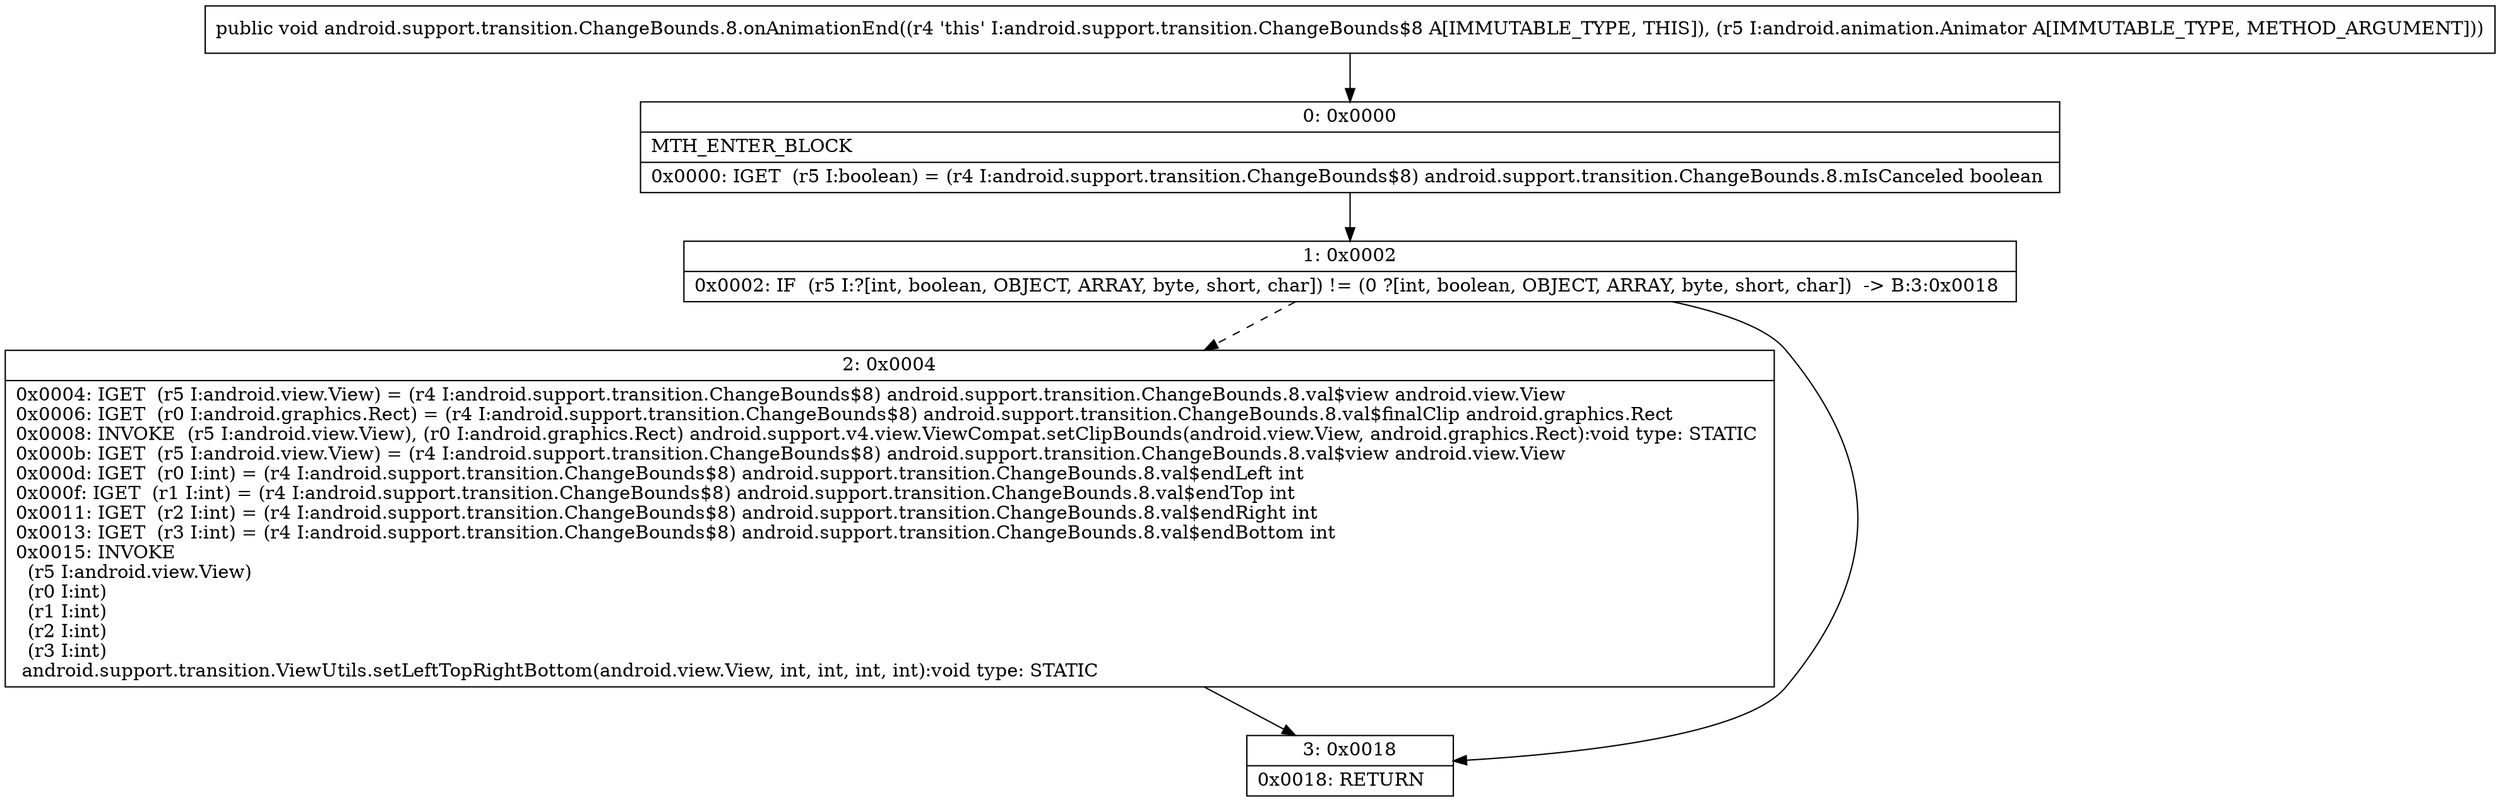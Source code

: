 digraph "CFG forandroid.support.transition.ChangeBounds.8.onAnimationEnd(Landroid\/animation\/Animator;)V" {
Node_0 [shape=record,label="{0\:\ 0x0000|MTH_ENTER_BLOCK\l|0x0000: IGET  (r5 I:boolean) = (r4 I:android.support.transition.ChangeBounds$8) android.support.transition.ChangeBounds.8.mIsCanceled boolean \l}"];
Node_1 [shape=record,label="{1\:\ 0x0002|0x0002: IF  (r5 I:?[int, boolean, OBJECT, ARRAY, byte, short, char]) != (0 ?[int, boolean, OBJECT, ARRAY, byte, short, char])  \-\> B:3:0x0018 \l}"];
Node_2 [shape=record,label="{2\:\ 0x0004|0x0004: IGET  (r5 I:android.view.View) = (r4 I:android.support.transition.ChangeBounds$8) android.support.transition.ChangeBounds.8.val$view android.view.View \l0x0006: IGET  (r0 I:android.graphics.Rect) = (r4 I:android.support.transition.ChangeBounds$8) android.support.transition.ChangeBounds.8.val$finalClip android.graphics.Rect \l0x0008: INVOKE  (r5 I:android.view.View), (r0 I:android.graphics.Rect) android.support.v4.view.ViewCompat.setClipBounds(android.view.View, android.graphics.Rect):void type: STATIC \l0x000b: IGET  (r5 I:android.view.View) = (r4 I:android.support.transition.ChangeBounds$8) android.support.transition.ChangeBounds.8.val$view android.view.View \l0x000d: IGET  (r0 I:int) = (r4 I:android.support.transition.ChangeBounds$8) android.support.transition.ChangeBounds.8.val$endLeft int \l0x000f: IGET  (r1 I:int) = (r4 I:android.support.transition.ChangeBounds$8) android.support.transition.ChangeBounds.8.val$endTop int \l0x0011: IGET  (r2 I:int) = (r4 I:android.support.transition.ChangeBounds$8) android.support.transition.ChangeBounds.8.val$endRight int \l0x0013: IGET  (r3 I:int) = (r4 I:android.support.transition.ChangeBounds$8) android.support.transition.ChangeBounds.8.val$endBottom int \l0x0015: INVOKE  \l  (r5 I:android.view.View)\l  (r0 I:int)\l  (r1 I:int)\l  (r2 I:int)\l  (r3 I:int)\l android.support.transition.ViewUtils.setLeftTopRightBottom(android.view.View, int, int, int, int):void type: STATIC \l}"];
Node_3 [shape=record,label="{3\:\ 0x0018|0x0018: RETURN   \l}"];
MethodNode[shape=record,label="{public void android.support.transition.ChangeBounds.8.onAnimationEnd((r4 'this' I:android.support.transition.ChangeBounds$8 A[IMMUTABLE_TYPE, THIS]), (r5 I:android.animation.Animator A[IMMUTABLE_TYPE, METHOD_ARGUMENT])) }"];
MethodNode -> Node_0;
Node_0 -> Node_1;
Node_1 -> Node_2[style=dashed];
Node_1 -> Node_3;
Node_2 -> Node_3;
}

